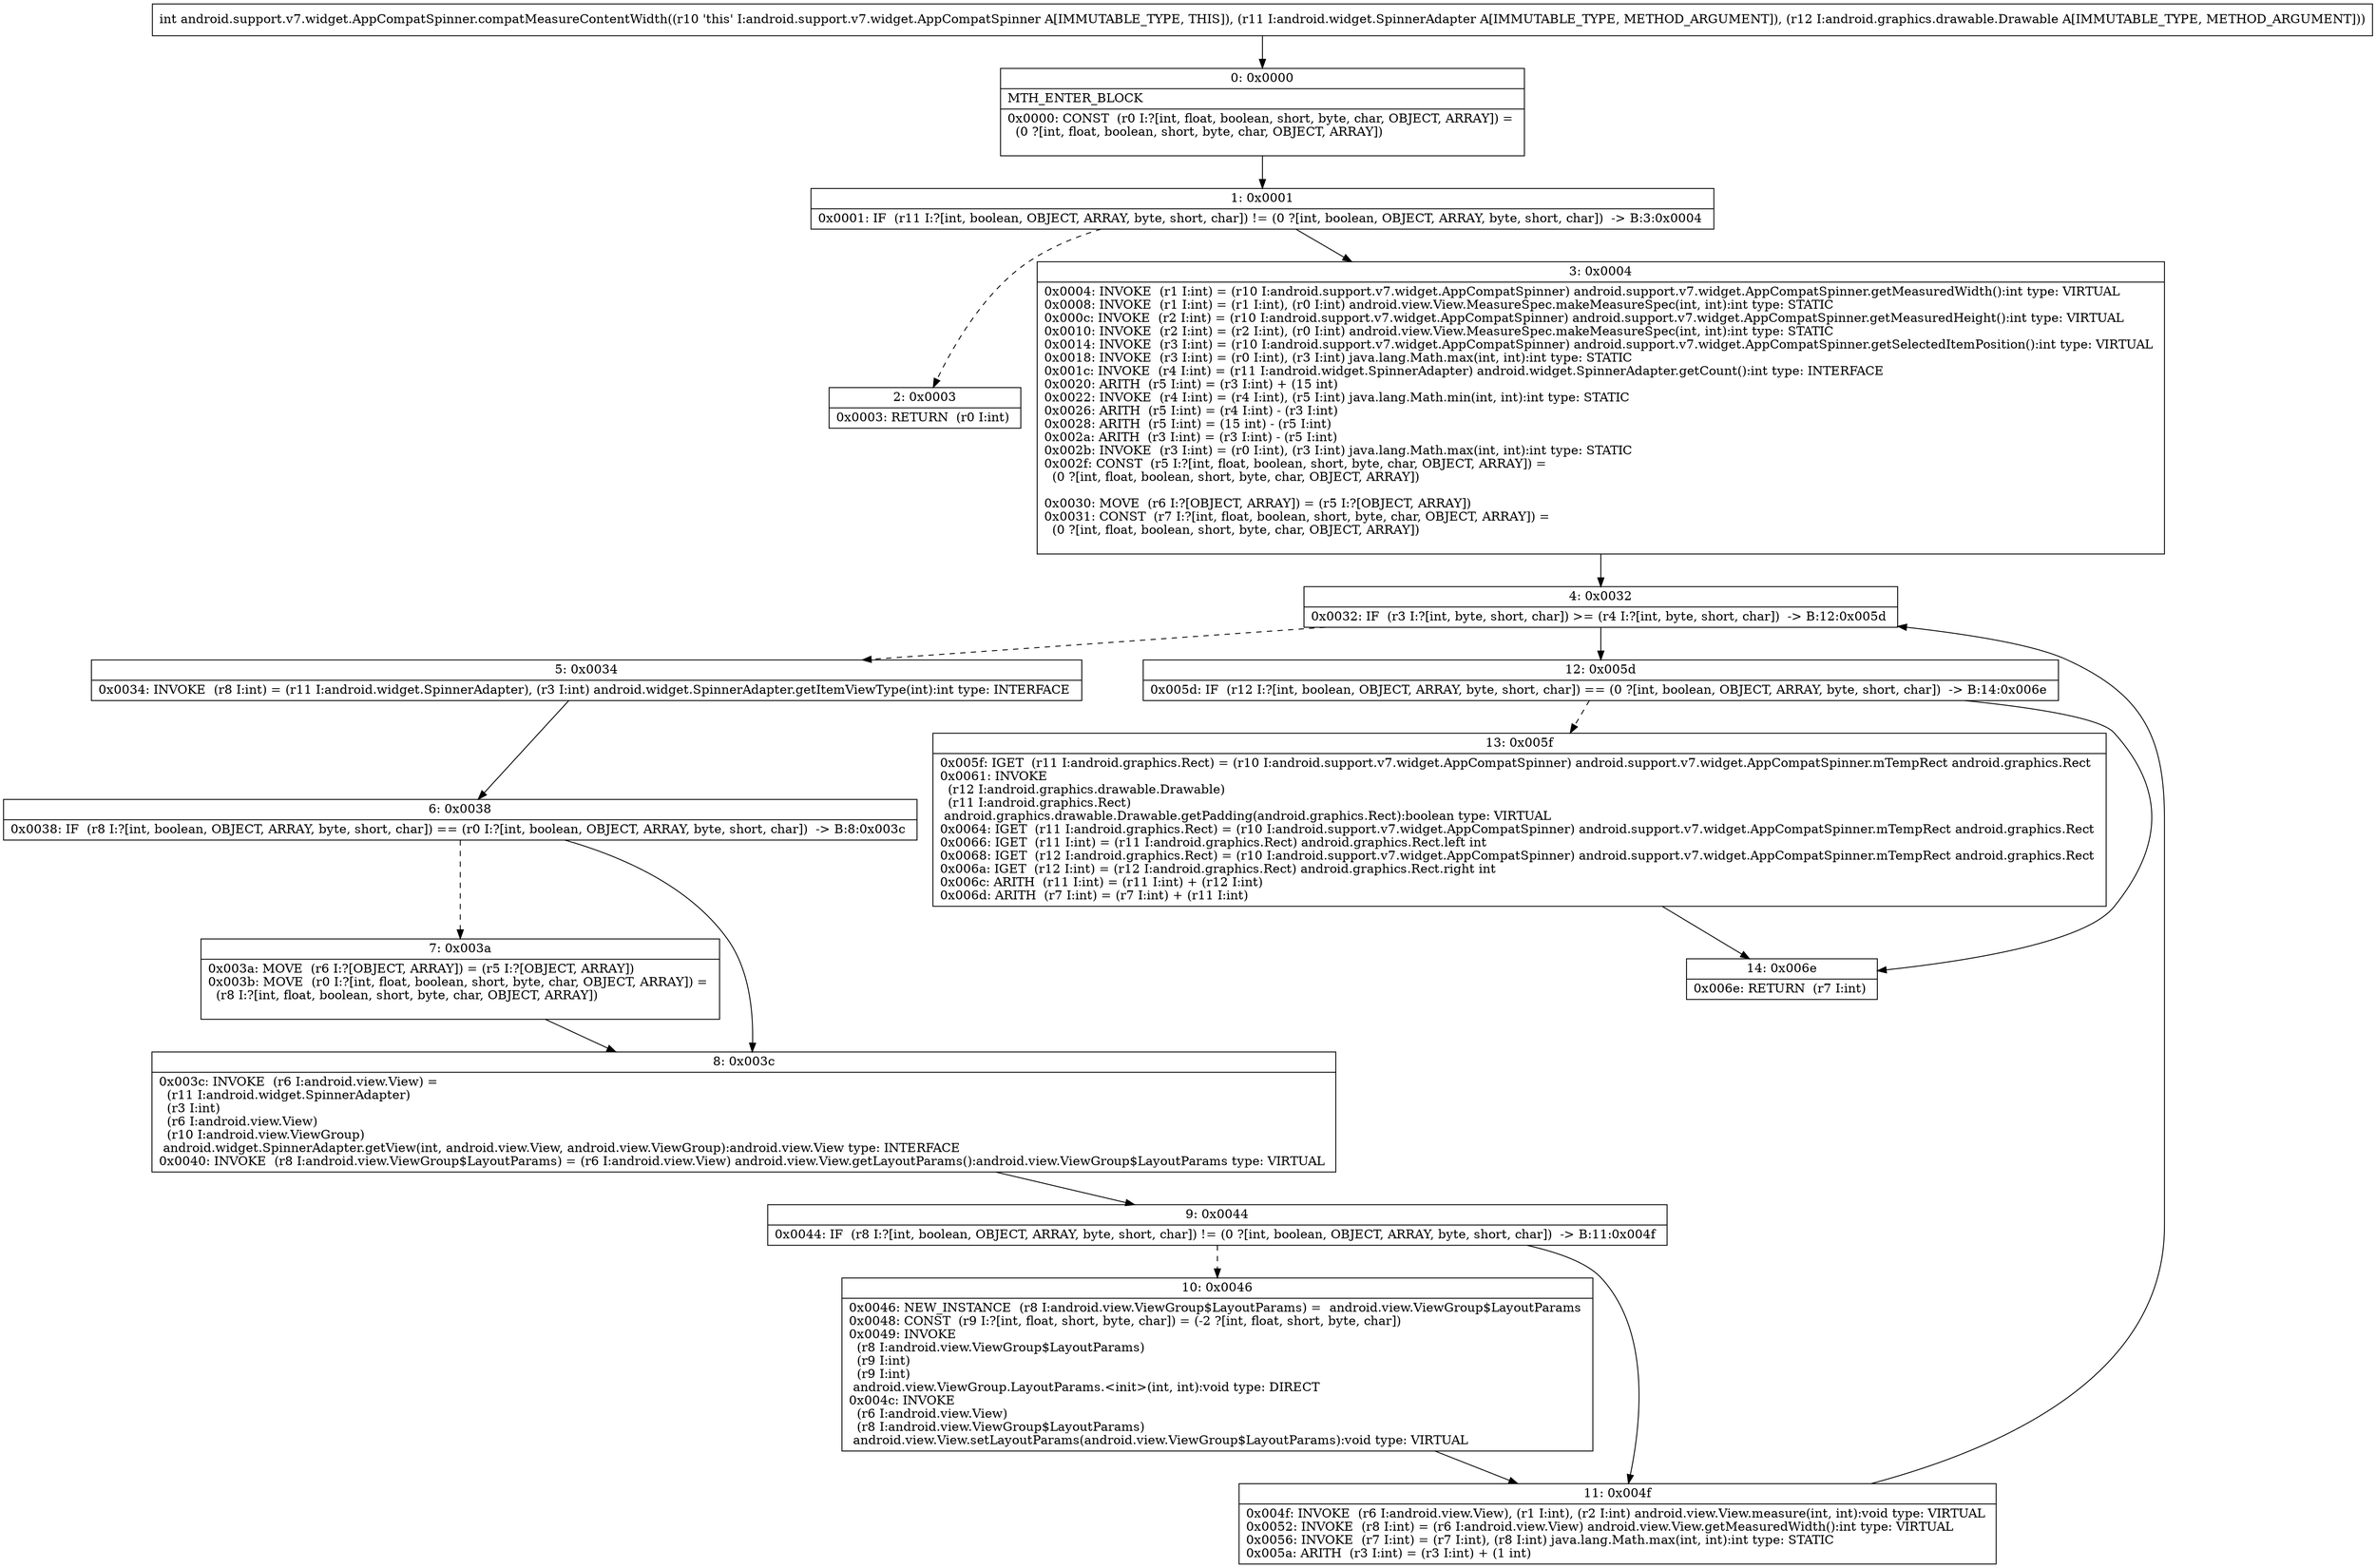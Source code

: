 digraph "CFG forandroid.support.v7.widget.AppCompatSpinner.compatMeasureContentWidth(Landroid\/widget\/SpinnerAdapter;Landroid\/graphics\/drawable\/Drawable;)I" {
Node_0 [shape=record,label="{0\:\ 0x0000|MTH_ENTER_BLOCK\l|0x0000: CONST  (r0 I:?[int, float, boolean, short, byte, char, OBJECT, ARRAY]) = \l  (0 ?[int, float, boolean, short, byte, char, OBJECT, ARRAY])\l \l}"];
Node_1 [shape=record,label="{1\:\ 0x0001|0x0001: IF  (r11 I:?[int, boolean, OBJECT, ARRAY, byte, short, char]) != (0 ?[int, boolean, OBJECT, ARRAY, byte, short, char])  \-\> B:3:0x0004 \l}"];
Node_2 [shape=record,label="{2\:\ 0x0003|0x0003: RETURN  (r0 I:int) \l}"];
Node_3 [shape=record,label="{3\:\ 0x0004|0x0004: INVOKE  (r1 I:int) = (r10 I:android.support.v7.widget.AppCompatSpinner) android.support.v7.widget.AppCompatSpinner.getMeasuredWidth():int type: VIRTUAL \l0x0008: INVOKE  (r1 I:int) = (r1 I:int), (r0 I:int) android.view.View.MeasureSpec.makeMeasureSpec(int, int):int type: STATIC \l0x000c: INVOKE  (r2 I:int) = (r10 I:android.support.v7.widget.AppCompatSpinner) android.support.v7.widget.AppCompatSpinner.getMeasuredHeight():int type: VIRTUAL \l0x0010: INVOKE  (r2 I:int) = (r2 I:int), (r0 I:int) android.view.View.MeasureSpec.makeMeasureSpec(int, int):int type: STATIC \l0x0014: INVOKE  (r3 I:int) = (r10 I:android.support.v7.widget.AppCompatSpinner) android.support.v7.widget.AppCompatSpinner.getSelectedItemPosition():int type: VIRTUAL \l0x0018: INVOKE  (r3 I:int) = (r0 I:int), (r3 I:int) java.lang.Math.max(int, int):int type: STATIC \l0x001c: INVOKE  (r4 I:int) = (r11 I:android.widget.SpinnerAdapter) android.widget.SpinnerAdapter.getCount():int type: INTERFACE \l0x0020: ARITH  (r5 I:int) = (r3 I:int) + (15 int) \l0x0022: INVOKE  (r4 I:int) = (r4 I:int), (r5 I:int) java.lang.Math.min(int, int):int type: STATIC \l0x0026: ARITH  (r5 I:int) = (r4 I:int) \- (r3 I:int) \l0x0028: ARITH  (r5 I:int) = (15 int) \- (r5 I:int) \l0x002a: ARITH  (r3 I:int) = (r3 I:int) \- (r5 I:int) \l0x002b: INVOKE  (r3 I:int) = (r0 I:int), (r3 I:int) java.lang.Math.max(int, int):int type: STATIC \l0x002f: CONST  (r5 I:?[int, float, boolean, short, byte, char, OBJECT, ARRAY]) = \l  (0 ?[int, float, boolean, short, byte, char, OBJECT, ARRAY])\l \l0x0030: MOVE  (r6 I:?[OBJECT, ARRAY]) = (r5 I:?[OBJECT, ARRAY]) \l0x0031: CONST  (r7 I:?[int, float, boolean, short, byte, char, OBJECT, ARRAY]) = \l  (0 ?[int, float, boolean, short, byte, char, OBJECT, ARRAY])\l \l}"];
Node_4 [shape=record,label="{4\:\ 0x0032|0x0032: IF  (r3 I:?[int, byte, short, char]) \>= (r4 I:?[int, byte, short, char])  \-\> B:12:0x005d \l}"];
Node_5 [shape=record,label="{5\:\ 0x0034|0x0034: INVOKE  (r8 I:int) = (r11 I:android.widget.SpinnerAdapter), (r3 I:int) android.widget.SpinnerAdapter.getItemViewType(int):int type: INTERFACE \l}"];
Node_6 [shape=record,label="{6\:\ 0x0038|0x0038: IF  (r8 I:?[int, boolean, OBJECT, ARRAY, byte, short, char]) == (r0 I:?[int, boolean, OBJECT, ARRAY, byte, short, char])  \-\> B:8:0x003c \l}"];
Node_7 [shape=record,label="{7\:\ 0x003a|0x003a: MOVE  (r6 I:?[OBJECT, ARRAY]) = (r5 I:?[OBJECT, ARRAY]) \l0x003b: MOVE  (r0 I:?[int, float, boolean, short, byte, char, OBJECT, ARRAY]) = \l  (r8 I:?[int, float, boolean, short, byte, char, OBJECT, ARRAY])\l \l}"];
Node_8 [shape=record,label="{8\:\ 0x003c|0x003c: INVOKE  (r6 I:android.view.View) = \l  (r11 I:android.widget.SpinnerAdapter)\l  (r3 I:int)\l  (r6 I:android.view.View)\l  (r10 I:android.view.ViewGroup)\l android.widget.SpinnerAdapter.getView(int, android.view.View, android.view.ViewGroup):android.view.View type: INTERFACE \l0x0040: INVOKE  (r8 I:android.view.ViewGroup$LayoutParams) = (r6 I:android.view.View) android.view.View.getLayoutParams():android.view.ViewGroup$LayoutParams type: VIRTUAL \l}"];
Node_9 [shape=record,label="{9\:\ 0x0044|0x0044: IF  (r8 I:?[int, boolean, OBJECT, ARRAY, byte, short, char]) != (0 ?[int, boolean, OBJECT, ARRAY, byte, short, char])  \-\> B:11:0x004f \l}"];
Node_10 [shape=record,label="{10\:\ 0x0046|0x0046: NEW_INSTANCE  (r8 I:android.view.ViewGroup$LayoutParams) =  android.view.ViewGroup$LayoutParams \l0x0048: CONST  (r9 I:?[int, float, short, byte, char]) = (\-2 ?[int, float, short, byte, char]) \l0x0049: INVOKE  \l  (r8 I:android.view.ViewGroup$LayoutParams)\l  (r9 I:int)\l  (r9 I:int)\l android.view.ViewGroup.LayoutParams.\<init\>(int, int):void type: DIRECT \l0x004c: INVOKE  \l  (r6 I:android.view.View)\l  (r8 I:android.view.ViewGroup$LayoutParams)\l android.view.View.setLayoutParams(android.view.ViewGroup$LayoutParams):void type: VIRTUAL \l}"];
Node_11 [shape=record,label="{11\:\ 0x004f|0x004f: INVOKE  (r6 I:android.view.View), (r1 I:int), (r2 I:int) android.view.View.measure(int, int):void type: VIRTUAL \l0x0052: INVOKE  (r8 I:int) = (r6 I:android.view.View) android.view.View.getMeasuredWidth():int type: VIRTUAL \l0x0056: INVOKE  (r7 I:int) = (r7 I:int), (r8 I:int) java.lang.Math.max(int, int):int type: STATIC \l0x005a: ARITH  (r3 I:int) = (r3 I:int) + (1 int) \l}"];
Node_12 [shape=record,label="{12\:\ 0x005d|0x005d: IF  (r12 I:?[int, boolean, OBJECT, ARRAY, byte, short, char]) == (0 ?[int, boolean, OBJECT, ARRAY, byte, short, char])  \-\> B:14:0x006e \l}"];
Node_13 [shape=record,label="{13\:\ 0x005f|0x005f: IGET  (r11 I:android.graphics.Rect) = (r10 I:android.support.v7.widget.AppCompatSpinner) android.support.v7.widget.AppCompatSpinner.mTempRect android.graphics.Rect \l0x0061: INVOKE  \l  (r12 I:android.graphics.drawable.Drawable)\l  (r11 I:android.graphics.Rect)\l android.graphics.drawable.Drawable.getPadding(android.graphics.Rect):boolean type: VIRTUAL \l0x0064: IGET  (r11 I:android.graphics.Rect) = (r10 I:android.support.v7.widget.AppCompatSpinner) android.support.v7.widget.AppCompatSpinner.mTempRect android.graphics.Rect \l0x0066: IGET  (r11 I:int) = (r11 I:android.graphics.Rect) android.graphics.Rect.left int \l0x0068: IGET  (r12 I:android.graphics.Rect) = (r10 I:android.support.v7.widget.AppCompatSpinner) android.support.v7.widget.AppCompatSpinner.mTempRect android.graphics.Rect \l0x006a: IGET  (r12 I:int) = (r12 I:android.graphics.Rect) android.graphics.Rect.right int \l0x006c: ARITH  (r11 I:int) = (r11 I:int) + (r12 I:int) \l0x006d: ARITH  (r7 I:int) = (r7 I:int) + (r11 I:int) \l}"];
Node_14 [shape=record,label="{14\:\ 0x006e|0x006e: RETURN  (r7 I:int) \l}"];
MethodNode[shape=record,label="{int android.support.v7.widget.AppCompatSpinner.compatMeasureContentWidth((r10 'this' I:android.support.v7.widget.AppCompatSpinner A[IMMUTABLE_TYPE, THIS]), (r11 I:android.widget.SpinnerAdapter A[IMMUTABLE_TYPE, METHOD_ARGUMENT]), (r12 I:android.graphics.drawable.Drawable A[IMMUTABLE_TYPE, METHOD_ARGUMENT])) }"];
MethodNode -> Node_0;
Node_0 -> Node_1;
Node_1 -> Node_2[style=dashed];
Node_1 -> Node_3;
Node_3 -> Node_4;
Node_4 -> Node_5[style=dashed];
Node_4 -> Node_12;
Node_5 -> Node_6;
Node_6 -> Node_7[style=dashed];
Node_6 -> Node_8;
Node_7 -> Node_8;
Node_8 -> Node_9;
Node_9 -> Node_10[style=dashed];
Node_9 -> Node_11;
Node_10 -> Node_11;
Node_11 -> Node_4;
Node_12 -> Node_13[style=dashed];
Node_12 -> Node_14;
Node_13 -> Node_14;
}

